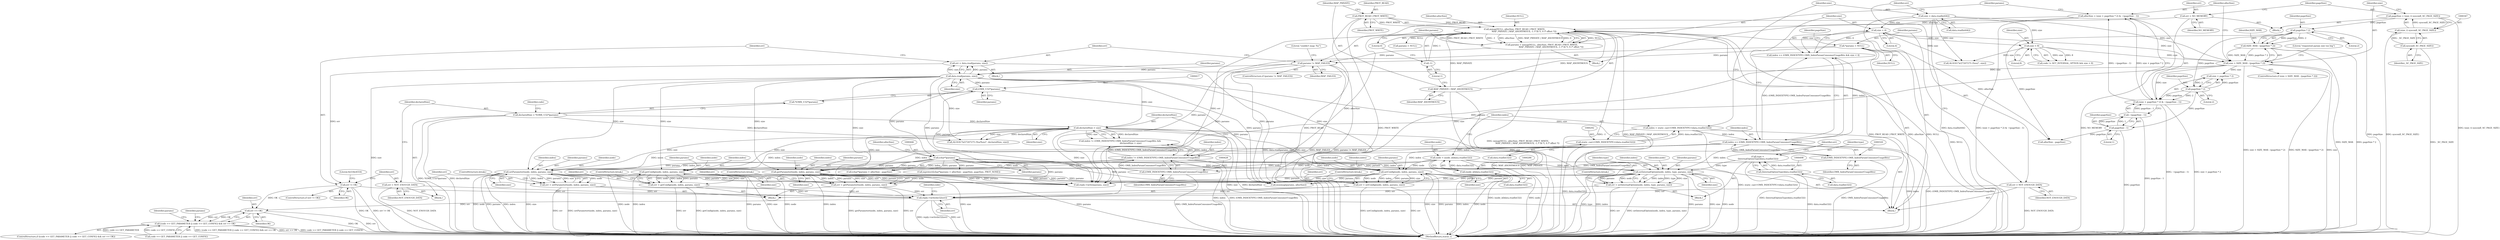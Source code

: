 digraph "0_Android_db829699d3293f254a7387894303451a91278986@API" {
"1000517" [label="(Call,reply->writeInt32(err))"];
"1000400" [label="(Call,err != OK)"];
"1000394" [label="(Call,err = data.read(params, size))"];
"1000396" [label="(Call,data.read(params, size))"];
"1000390" [label="(Call,params != MAP_FAILED)"];
"1000375" [label="(Call,params = mmap(NULL, allocSize, PROT_READ | PROT_WRITE,\n                            MAP_PRIVATE | MAP_ANONYMOUS, -1 /* fd */, 0 /* offset */))"];
"1000377" [label="(Call,mmap(NULL, allocSize, PROT_READ | PROT_WRITE,\n                            MAP_PRIVATE | MAP_ANONYMOUS, -1 /* fd */, 0 /* offset */))"];
"1000363" [label="(Call,allocSize = (size + pageSize * 2) & ~(pageSize - 1))"];
"1000365" [label="(Call,(size + pageSize * 2) & ~(pageSize - 1))"];
"1000351" [label="(Call,size > SIZE_MAX - (pageSize * 2))"];
"1000295" [label="(Call,size = data.readInt64())"];
"1000329" [label="(Call,size < 8)"];
"1000322" [label="(Call,size < 4)"];
"1000353" [label="(Call,SIZE_MAX - (pageSize * 2))"];
"1000355" [label="(Call,pageSize * 2)"];
"1000344" [label="(Call,pageSize = (size_t) sysconf(_SC_PAGE_SIZE))"];
"1000346" [label="(Call,(size_t) sysconf(_SC_PAGE_SIZE))"];
"1000348" [label="(Call,sysconf(_SC_PAGE_SIZE))"];
"1000368" [label="(Call,pageSize * 2)"];
"1000371" [label="(Call,~(pageSize - 1))"];
"1000372" [label="(Call,pageSize - 1)"];
"1000380" [label="(Call,PROT_READ | PROT_WRITE)"];
"1000383" [label="(Call,MAP_PRIVATE | MAP_ANONYMOUS)"];
"1000386" [label="(Call,-1)"];
"1000303" [label="(Call,*params = NULL)"];
"1000466" [label="(Call,err = setParameter(node, index, params, size))"];
"1000468" [label="(Call,setParameter(node, index, params, size))"];
"1000283" [label="(Call,node = (node_id)data.readInt32())"];
"1000285" [label="(Call,(node_id)data.readInt32())"];
"1000317" [label="(Call,index == (OMX_INDEXTYPE) OMX_IndexParamConsumerUsageBits)"];
"1000289" [label="(Call,index = static_cast<OMX_INDEXTYPE>(data.readInt32()))"];
"1000291" [label="(Call,static_cast<OMX_INDEXTYPE>(data.readInt32()))"];
"1000319" [label="(Call,(OMX_INDEXTYPE) OMX_IndexParamConsumerUsageBits)"];
"1000425" [label="(Call,index != (OMX_INDEXTYPE) OMX_IndexParamConsumerUsageBits)"];
"1000427" [label="(Call,(OMX_INDEXTYPE) OMX_IndexParamConsumerUsageBits)"];
"1000445" [label="(Call,(char*)params)"];
"1000416" [label="(Call,(OMX_U32*)params)"];
"1000430" [label="(Call,declaredSize > size)"];
"1000413" [label="(Call,declaredSize = *(OMX_U32*)params)"];
"1000475" [label="(Call,err = getConfig(node, index, params, size))"];
"1000477" [label="(Call,getConfig(node, index, params, size))"];
"1000457" [label="(Call,err = getParameter(node, index, params, size))"];
"1000459" [label="(Call,getParameter(node, index, params, size))"];
"1000484" [label="(Call,err = setConfig(node, index, params, size))"];
"1000486" [label="(Call,setConfig(node, index, params, size))"];
"1000341" [label="(Call,err = NO_MEMORY)"];
"1000500" [label="(Call,err = setInternalOption(node, index, type, params, size))"];
"1000502" [label="(Call,setInternalOption(node, index, type, params, size))"];
"1000495" [label="(Call,type =\n (InternalOptionType)data.readInt32())"];
"1000497" [label="(Call,(InternalOptionType)data.readInt32())"];
"1000299" [label="(Call,err = NOT_ENOUGH_DATA)"];
"1000409" [label="(Call,err = NOT_ENOUGH_DATA)"];
"1000528" [label="(Call,err == OK)"];
"1000520" [label="(Call,(code == GET_PARAMETER || code == GET_CONFIG) && err == OK)"];
"1000283" [label="(Call,node = (node_id)data.readInt32())"];
"1000400" [label="(Call,err != OK)"];
"1000388" [label="(Literal,0)"];
"1000385" [label="(Identifier,MAP_ANONYMOUS)"];
"1000491" [label="(ControlStructure,break;)"];
"1000443" [label="(Call,mprotect((char*)params + allocSize - pageSize, pageSize, PROT_NONE))"];
"1000523" [label="(Identifier,code)"];
"1000277" [label="(Block,)"];
"1000507" [label="(Identifier,size)"];
"1000463" [label="(Identifier,size)"];
"1000536" [label="(Identifier,params)"];
"1000416" [label="(Call,(OMX_U32*)params)"];
"1000458" [label="(Identifier,err)"];
"1000399" [label="(ControlStructure,if (err != OK))"];
"1000386" [label="(Call,-1)"];
"1000484" [label="(Call,err = setConfig(node, index, params, size))"];
"1000503" [label="(Identifier,node)"];
"1000357" [label="(Literal,2)"];
"1000369" [label="(Identifier,pageSize)"];
"1000364" [label="(Identifier,allocSize)"];
"1000472" [label="(Identifier,size)"];
"1000375" [label="(Call,params = mmap(NULL, allocSize, PROT_READ | PROT_WRITE,\n                            MAP_PRIVATE | MAP_ANONYMOUS, -1 /* fd */, 0 /* offset */))"];
"1000301" [label="(Identifier,NOT_ENOUGH_DATA)"];
"1000405" [label="(Literal,0x534e4554)"];
"1000432" [label="(Identifier,size)"];
"1000473" [label="(ControlStructure,break;)"];
"1000519" [label="(ControlStructure,if ((code == GET_PARAMETER || code == GET_CONFIG) && err == OK))"];
"1000371" [label="(Call,~(pageSize - 1))"];
"1000497" [label="(Call,(InternalOptionType)data.readInt32())"];
"1000362" [label="(Block,)"];
"1000297" [label="(Call,data.readInt64())"];
"1000325" [label="(Call,code != SET_INTERNAL_OPTION && size < 8)"];
"1000434" [label="(Call,ALOGE(\"b/27207275 (%u/%zu)\", declaredSize, size))"];
"1000308" [label="(Identifier,pageSize)"];
"1000355" [label="(Call,pageSize * 2)"];
"1000470" [label="(Identifier,index)"];
"1000426" [label="(Identifier,index)"];
"1000506" [label="(Identifier,params)"];
"1000486" [label="(Call,setConfig(node, index, params, size))"];
"1000322" [label="(Call,size < 4)"];
"1000316" [label="(Call,index == (OMX_INDEXTYPE) OMX_IndexParamConsumerUsageBits && size < 4)"];
"1000460" [label="(Identifier,node)"];
"1000520" [label="(Call,(code == GET_PARAMETER || code == GET_CONFIG) && err == OK)"];
"1000299" [label="(Call,err = NOT_ENOUGH_DATA)"];
"1000330" [label="(Identifier,size)"];
"1000496" [label="(Identifier,type)"];
"1000541" [label="(Call,params = NULL)"];
"1000366" [label="(Call,size + pageSize * 2)"];
"1000517" [label="(Call,reply->writeInt32(err))"];
"1000329" [label="(Call,size < 8)"];
"1000324" [label="(Literal,4)"];
"1000480" [label="(Identifier,params)"];
"1000424" [label="(Call,index != (OMX_INDEXTYPE) OMX_IndexParamConsumerUsageBits &&\n                                declaredSize > size)"];
"1000381" [label="(Identifier,PROT_READ)"];
"1000333" [label="(Call,ALOGE(\"b/27207275 (%zu)\", size))"];
"1000429" [label="(Identifier,OMX_IndexParamConsumerUsageBits)"];
"1000505" [label="(Identifier,type)"];
"1000418" [label="(Identifier,params)"];
"1000485" [label="(Identifier,err)"];
"1000392" [label="(Identifier,MAP_FAILED)"];
"1000415" [label="(Call,*(OMX_U32*)params)"];
"1000341" [label="(Call,err = NO_MEMORY)"];
"1000410" [label="(Identifier,err)"];
"1000500" [label="(Call,err = setInternalOption(node, index, type, params, size))"];
"1000345" [label="(Identifier,pageSize)"];
"1000376" [label="(Identifier,params)"];
"1000382" [label="(Identifier,PROT_WRITE)"];
"1000384" [label="(Identifier,MAP_PRIVATE)"];
"1000387" [label="(Literal,1)"];
"1000323" [label="(Identifier,size)"];
"1000352" [label="(Identifier,size)"];
"1000284" [label="(Identifier,node)"];
"1000530" [label="(Identifier,OK)"];
"1000350" [label="(ControlStructure,if (size > SIZE_MAX - (pageSize * 2)))"];
"1000303" [label="(Call,*params = NULL)"];
"1000300" [label="(Identifier,err)"];
"1000287" [label="(Call,data.readInt32())"];
"1000396" [label="(Call,data.read(params, size))"];
"1000448" [label="(Call,allocSize - pageSize)"];
"1000305" [label="(Identifier,NULL)"];
"1000427" [label="(Call,(OMX_INDEXTYPE) OMX_IndexParamConsumerUsageBits)"];
"1000393" [label="(Block,)"];
"1000444" [label="(Call,(char*)params + allocSize - pageSize)"];
"1000379" [label="(Identifier,allocSize)"];
"1000459" [label="(Call,getParameter(node, index, params, size))"];
"1000493" [label="(Block,)"];
"1000532" [label="(Call,reply->write(params, size))"];
"1000409" [label="(Call,err = NOT_ENOUGH_DATA)"];
"1000455" [label="(Block,)"];
"1000488" [label="(Identifier,index)"];
"1000461" [label="(Identifier,index)"];
"1000285" [label="(Call,(node_id)data.readInt32())"];
"1000291" [label="(Call,static_cast<OMX_INDEXTYPE>(data.readInt32()))"];
"1000476" [label="(Identifier,err)"];
"1000499" [label="(Call,data.readInt32())"];
"1000411" [label="(Identifier,NOT_ENOUGH_DATA)"];
"1000383" [label="(Call,MAP_PRIVATE | MAP_ANONYMOUS)"];
"1000343" [label="(Identifier,NO_MEMORY)"];
"1000342" [label="(Identifier,err)"];
"1000380" [label="(Call,PROT_READ | PROT_WRITE)"];
"1000447" [label="(Identifier,params)"];
"1000521" [label="(Call,code == GET_PARAMETER || code == GET_CONFIG)"];
"1000377" [label="(Call,mmap(NULL, allocSize, PROT_READ | PROT_WRITE,\n                            MAP_PRIVATE | MAP_ANONYMOUS, -1 /* fd */, 0 /* offset */))"];
"1000489" [label="(Identifier,params)"];
"1000344" [label="(Call,pageSize = (size_t) sysconf(_SC_PAGE_SIZE))"];
"1000475" [label="(Call,err = getConfig(node, index, params, size))"];
"1001353" [label="(MethodReturn,status_t)"];
"1000468" [label="(Call,setParameter(node, index, params, size))"];
"1000374" [label="(Literal,1)"];
"1000363" [label="(Call,allocSize = (size + pageSize * 2) & ~(pageSize - 1))"];
"1000318" [label="(Identifier,index)"];
"1000478" [label="(Identifier,node)"];
"1000431" [label="(Identifier,declaredSize)"];
"1000351" [label="(Call,size > SIZE_MAX - (pageSize * 2))"];
"1000290" [label="(Identifier,index)"];
"1000490" [label="(Identifier,size)"];
"1000518" [label="(Identifier,err)"];
"1000346" [label="(Call,(size_t) sysconf(_SC_PAGE_SIZE))"];
"1000502" [label="(Call,setInternalOption(node, index, type, params, size))"];
"1000349" [label="(Identifier,_SC_PAGE_SIZE)"];
"1000479" [label="(Identifier,index)"];
"1000538" [label="(Call,munmap(params, allocSize))"];
"1000293" [label="(Call,data.readInt32())"];
"1000445" [label="(Call,(char*)params)"];
"1000304" [label="(Identifier,params)"];
"1000365" [label="(Call,(size + pageSize * 2) & ~(pageSize - 1))"];
"1000401" [label="(Identifier,err)"];
"1000467" [label="(Identifier,err)"];
"1000495" [label="(Call,type =\n (InternalOptionType)data.readInt32())"];
"1000394" [label="(Call,err = data.read(params, size))"];
"1000471" [label="(Identifier,params)"];
"1000449" [label="(Identifier,allocSize)"];
"1000391" [label="(Identifier,params)"];
"1000414" [label="(Identifier,declaredSize)"];
"1000529" [label="(Identifier,err)"];
"1000464" [label="(ControlStructure,break;)"];
"1000378" [label="(Identifier,NULL)"];
"1000289" [label="(Call,index = static_cast<OMX_INDEXTYPE>(data.readInt32()))"];
"1000477" [label="(Call,getConfig(node, index, params, size))"];
"1000348" [label="(Call,sysconf(_SC_PAGE_SIZE))"];
"1000321" [label="(Identifier,OMX_IndexParamConsumerUsageBits)"];
"1000372" [label="(Call,pageSize - 1)"];
"1000469" [label="(Identifier,node)"];
"1000389" [label="(ControlStructure,if (params != MAP_FAILED))"];
"1000368" [label="(Call,pageSize * 2)"];
"1000390" [label="(Call,params != MAP_FAILED)"];
"1000295" [label="(Call,size = data.readInt64())"];
"1000296" [label="(Identifier,size)"];
"1000354" [label="(Identifier,SIZE_MAX)"];
"1000514" [label="(Literal,\"couldn't map: %s\")"];
"1000508" [label="(ControlStructure,break;)"];
"1000408" [label="(Block,)"];
"1000395" [label="(Identifier,err)"];
"1000457" [label="(Call,err = getParameter(node, index, params, size))"];
"1000397" [label="(Identifier,params)"];
"1000402" [label="(Identifier,OK)"];
"1000501" [label="(Identifier,err)"];
"1000487" [label="(Identifier,node)"];
"1000466" [label="(Call,err = setParameter(node, index, params, size))"];
"1000370" [label="(Literal,2)"];
"1000413" [label="(Call,declaredSize = *(OMX_U32*)params)"];
"1000528" [label="(Call,err == OK)"];
"1000356" [label="(Identifier,pageSize)"];
"1000425" [label="(Call,index != (OMX_INDEXTYPE) OMX_IndexParamConsumerUsageBits)"];
"1000373" [label="(Identifier,pageSize)"];
"1000331" [label="(Literal,8)"];
"1000319" [label="(Call,(OMX_INDEXTYPE) OMX_IndexParamConsumerUsageBits)"];
"1000482" [label="(ControlStructure,break;)"];
"1000430" [label="(Call,declaredSize > size)"];
"1000340" [label="(Block,)"];
"1000504" [label="(Identifier,index)"];
"1000398" [label="(Identifier,size)"];
"1000360" [label="(Literal,\"requested param size too big\")"];
"1000317" [label="(Call,index == (OMX_INDEXTYPE) OMX_IndexParamConsumerUsageBits)"];
"1000422" [label="(Identifier,code)"];
"1000353" [label="(Call,SIZE_MAX - (pageSize * 2))"];
"1000462" [label="(Identifier,params)"];
"1000481" [label="(Identifier,size)"];
"1000533" [label="(Identifier,params)"];
"1000517" -> "1000277"  [label="AST: "];
"1000517" -> "1000518"  [label="CFG: "];
"1000518" -> "1000517"  [label="AST: "];
"1000523" -> "1000517"  [label="CFG: "];
"1000517" -> "1001353"  [label="DDG: err"];
"1000517" -> "1001353"  [label="DDG: reply->writeInt32(err)"];
"1000400" -> "1000517"  [label="DDG: err"];
"1000466" -> "1000517"  [label="DDG: err"];
"1000475" -> "1000517"  [label="DDG: err"];
"1000457" -> "1000517"  [label="DDG: err"];
"1000484" -> "1000517"  [label="DDG: err"];
"1000341" -> "1000517"  [label="DDG: err"];
"1000500" -> "1000517"  [label="DDG: err"];
"1000299" -> "1000517"  [label="DDG: err"];
"1000409" -> "1000517"  [label="DDG: err"];
"1000517" -> "1000528"  [label="DDG: err"];
"1000400" -> "1000399"  [label="AST: "];
"1000400" -> "1000402"  [label="CFG: "];
"1000401" -> "1000400"  [label="AST: "];
"1000402" -> "1000400"  [label="AST: "];
"1000405" -> "1000400"  [label="CFG: "];
"1000410" -> "1000400"  [label="CFG: "];
"1000400" -> "1001353"  [label="DDG: OK"];
"1000400" -> "1001353"  [label="DDG: err != OK"];
"1000394" -> "1000400"  [label="DDG: err"];
"1000400" -> "1000528"  [label="DDG: OK"];
"1000394" -> "1000393"  [label="AST: "];
"1000394" -> "1000396"  [label="CFG: "];
"1000395" -> "1000394"  [label="AST: "];
"1000396" -> "1000394"  [label="AST: "];
"1000401" -> "1000394"  [label="CFG: "];
"1000394" -> "1001353"  [label="DDG: data.read(params, size)"];
"1000396" -> "1000394"  [label="DDG: params"];
"1000396" -> "1000394"  [label="DDG: size"];
"1000396" -> "1000398"  [label="CFG: "];
"1000397" -> "1000396"  [label="AST: "];
"1000398" -> "1000396"  [label="AST: "];
"1000396" -> "1001353"  [label="DDG: size"];
"1000390" -> "1000396"  [label="DDG: params"];
"1000351" -> "1000396"  [label="DDG: size"];
"1000396" -> "1000416"  [label="DDG: params"];
"1000396" -> "1000430"  [label="DDG: size"];
"1000396" -> "1000434"  [label="DDG: size"];
"1000396" -> "1000459"  [label="DDG: size"];
"1000396" -> "1000468"  [label="DDG: size"];
"1000396" -> "1000477"  [label="DDG: size"];
"1000396" -> "1000486"  [label="DDG: size"];
"1000396" -> "1000502"  [label="DDG: size"];
"1000396" -> "1000532"  [label="DDG: params"];
"1000396" -> "1000532"  [label="DDG: size"];
"1000396" -> "1000538"  [label="DDG: params"];
"1000390" -> "1000389"  [label="AST: "];
"1000390" -> "1000392"  [label="CFG: "];
"1000391" -> "1000390"  [label="AST: "];
"1000392" -> "1000390"  [label="AST: "];
"1000395" -> "1000390"  [label="CFG: "];
"1000514" -> "1000390"  [label="CFG: "];
"1000390" -> "1001353"  [label="DDG: MAP_FAILED"];
"1000390" -> "1001353"  [label="DDG: params != MAP_FAILED"];
"1000375" -> "1000390"  [label="DDG: params"];
"1000303" -> "1000390"  [label="DDG: params"];
"1000390" -> "1000532"  [label="DDG: params"];
"1000390" -> "1000538"  [label="DDG: params"];
"1000375" -> "1000362"  [label="AST: "];
"1000375" -> "1000377"  [label="CFG: "];
"1000376" -> "1000375"  [label="AST: "];
"1000377" -> "1000375"  [label="AST: "];
"1000391" -> "1000375"  [label="CFG: "];
"1000375" -> "1001353"  [label="DDG: mmap(NULL, allocSize, PROT_READ | PROT_WRITE,\n                            MAP_PRIVATE | MAP_ANONYMOUS, -1 /* fd */, 0 /* offset */)"];
"1000377" -> "1000375"  [label="DDG: NULL"];
"1000377" -> "1000375"  [label="DDG: PROT_READ | PROT_WRITE"];
"1000377" -> "1000375"  [label="DDG: -1"];
"1000377" -> "1000375"  [label="DDG: allocSize"];
"1000377" -> "1000375"  [label="DDG: MAP_PRIVATE | MAP_ANONYMOUS"];
"1000377" -> "1000375"  [label="DDG: 0"];
"1000377" -> "1000388"  [label="CFG: "];
"1000378" -> "1000377"  [label="AST: "];
"1000379" -> "1000377"  [label="AST: "];
"1000380" -> "1000377"  [label="AST: "];
"1000383" -> "1000377"  [label="AST: "];
"1000386" -> "1000377"  [label="AST: "];
"1000388" -> "1000377"  [label="AST: "];
"1000377" -> "1001353"  [label="DDG: MAP_PRIVATE | MAP_ANONYMOUS"];
"1000377" -> "1001353"  [label="DDG: PROT_READ | PROT_WRITE"];
"1000377" -> "1001353"  [label="DDG: allocSize"];
"1000377" -> "1001353"  [label="DDG: NULL"];
"1000377" -> "1001353"  [label="DDG: -1"];
"1000363" -> "1000377"  [label="DDG: allocSize"];
"1000380" -> "1000377"  [label="DDG: PROT_READ"];
"1000380" -> "1000377"  [label="DDG: PROT_WRITE"];
"1000383" -> "1000377"  [label="DDG: MAP_PRIVATE"];
"1000383" -> "1000377"  [label="DDG: MAP_ANONYMOUS"];
"1000386" -> "1000377"  [label="DDG: 1"];
"1000377" -> "1000448"  [label="DDG: allocSize"];
"1000377" -> "1000538"  [label="DDG: allocSize"];
"1000377" -> "1000541"  [label="DDG: NULL"];
"1000363" -> "1000362"  [label="AST: "];
"1000363" -> "1000365"  [label="CFG: "];
"1000364" -> "1000363"  [label="AST: "];
"1000365" -> "1000363"  [label="AST: "];
"1000376" -> "1000363"  [label="CFG: "];
"1000363" -> "1001353"  [label="DDG: (size + pageSize * 2) & ~(pageSize - 1)"];
"1000365" -> "1000363"  [label="DDG: size + pageSize * 2"];
"1000365" -> "1000363"  [label="DDG: ~(pageSize - 1)"];
"1000365" -> "1000371"  [label="CFG: "];
"1000366" -> "1000365"  [label="AST: "];
"1000371" -> "1000365"  [label="AST: "];
"1000365" -> "1001353"  [label="DDG: size + pageSize * 2"];
"1000365" -> "1001353"  [label="DDG: ~(pageSize - 1)"];
"1000351" -> "1000365"  [label="DDG: size"];
"1000368" -> "1000365"  [label="DDG: pageSize"];
"1000368" -> "1000365"  [label="DDG: 2"];
"1000371" -> "1000365"  [label="DDG: pageSize - 1"];
"1000351" -> "1000350"  [label="AST: "];
"1000351" -> "1000353"  [label="CFG: "];
"1000352" -> "1000351"  [label="AST: "];
"1000353" -> "1000351"  [label="AST: "];
"1000360" -> "1000351"  [label="CFG: "];
"1000364" -> "1000351"  [label="CFG: "];
"1000351" -> "1001353"  [label="DDG: size > SIZE_MAX - (pageSize * 2)"];
"1000351" -> "1001353"  [label="DDG: SIZE_MAX - (pageSize * 2)"];
"1000351" -> "1001353"  [label="DDG: size"];
"1000295" -> "1000351"  [label="DDG: size"];
"1000329" -> "1000351"  [label="DDG: size"];
"1000322" -> "1000351"  [label="DDG: size"];
"1000353" -> "1000351"  [label="DDG: SIZE_MAX"];
"1000353" -> "1000351"  [label="DDG: pageSize * 2"];
"1000351" -> "1000366"  [label="DDG: size"];
"1000351" -> "1000532"  [label="DDG: size"];
"1000295" -> "1000277"  [label="AST: "];
"1000295" -> "1000297"  [label="CFG: "];
"1000296" -> "1000295"  [label="AST: "];
"1000297" -> "1000295"  [label="AST: "];
"1000300" -> "1000295"  [label="CFG: "];
"1000295" -> "1001353"  [label="DDG: data.readInt64()"];
"1000295" -> "1000322"  [label="DDG: size"];
"1000295" -> "1000329"  [label="DDG: size"];
"1000295" -> "1000333"  [label="DDG: size"];
"1000329" -> "1000325"  [label="AST: "];
"1000329" -> "1000331"  [label="CFG: "];
"1000330" -> "1000329"  [label="AST: "];
"1000331" -> "1000329"  [label="AST: "];
"1000325" -> "1000329"  [label="CFG: "];
"1000329" -> "1000325"  [label="DDG: size"];
"1000329" -> "1000325"  [label="DDG: 8"];
"1000322" -> "1000329"  [label="DDG: size"];
"1000329" -> "1000333"  [label="DDG: size"];
"1000322" -> "1000316"  [label="AST: "];
"1000322" -> "1000324"  [label="CFG: "];
"1000323" -> "1000322"  [label="AST: "];
"1000324" -> "1000322"  [label="AST: "];
"1000316" -> "1000322"  [label="CFG: "];
"1000322" -> "1000316"  [label="DDG: size"];
"1000322" -> "1000316"  [label="DDG: 4"];
"1000322" -> "1000333"  [label="DDG: size"];
"1000353" -> "1000355"  [label="CFG: "];
"1000354" -> "1000353"  [label="AST: "];
"1000355" -> "1000353"  [label="AST: "];
"1000353" -> "1001353"  [label="DDG: SIZE_MAX"];
"1000353" -> "1001353"  [label="DDG: pageSize * 2"];
"1000355" -> "1000353"  [label="DDG: pageSize"];
"1000355" -> "1000353"  [label="DDG: 2"];
"1000355" -> "1000357"  [label="CFG: "];
"1000356" -> "1000355"  [label="AST: "];
"1000357" -> "1000355"  [label="AST: "];
"1000355" -> "1001353"  [label="DDG: pageSize"];
"1000344" -> "1000355"  [label="DDG: pageSize"];
"1000355" -> "1000368"  [label="DDG: pageSize"];
"1000355" -> "1000448"  [label="DDG: pageSize"];
"1000344" -> "1000340"  [label="AST: "];
"1000344" -> "1000346"  [label="CFG: "];
"1000345" -> "1000344"  [label="AST: "];
"1000346" -> "1000344"  [label="AST: "];
"1000352" -> "1000344"  [label="CFG: "];
"1000344" -> "1001353"  [label="DDG: (size_t) sysconf(_SC_PAGE_SIZE)"];
"1000346" -> "1000344"  [label="DDG: sysconf(_SC_PAGE_SIZE)"];
"1000346" -> "1000348"  [label="CFG: "];
"1000347" -> "1000346"  [label="AST: "];
"1000348" -> "1000346"  [label="AST: "];
"1000346" -> "1001353"  [label="DDG: sysconf(_SC_PAGE_SIZE)"];
"1000348" -> "1000346"  [label="DDG: _SC_PAGE_SIZE"];
"1000348" -> "1000349"  [label="CFG: "];
"1000349" -> "1000348"  [label="AST: "];
"1000348" -> "1001353"  [label="DDG: _SC_PAGE_SIZE"];
"1000368" -> "1000366"  [label="AST: "];
"1000368" -> "1000370"  [label="CFG: "];
"1000369" -> "1000368"  [label="AST: "];
"1000370" -> "1000368"  [label="AST: "];
"1000366" -> "1000368"  [label="CFG: "];
"1000368" -> "1000366"  [label="DDG: pageSize"];
"1000368" -> "1000366"  [label="DDG: 2"];
"1000368" -> "1000372"  [label="DDG: pageSize"];
"1000371" -> "1000372"  [label="CFG: "];
"1000372" -> "1000371"  [label="AST: "];
"1000371" -> "1001353"  [label="DDG: pageSize - 1"];
"1000372" -> "1000371"  [label="DDG: pageSize"];
"1000372" -> "1000371"  [label="DDG: 1"];
"1000372" -> "1000374"  [label="CFG: "];
"1000373" -> "1000372"  [label="AST: "];
"1000374" -> "1000372"  [label="AST: "];
"1000372" -> "1001353"  [label="DDG: pageSize"];
"1000372" -> "1000448"  [label="DDG: pageSize"];
"1000380" -> "1000382"  [label="CFG: "];
"1000381" -> "1000380"  [label="AST: "];
"1000382" -> "1000380"  [label="AST: "];
"1000384" -> "1000380"  [label="CFG: "];
"1000380" -> "1001353"  [label="DDG: PROT_WRITE"];
"1000380" -> "1001353"  [label="DDG: PROT_READ"];
"1000383" -> "1000385"  [label="CFG: "];
"1000384" -> "1000383"  [label="AST: "];
"1000385" -> "1000383"  [label="AST: "];
"1000387" -> "1000383"  [label="CFG: "];
"1000383" -> "1001353"  [label="DDG: MAP_PRIVATE"];
"1000383" -> "1001353"  [label="DDG: MAP_ANONYMOUS"];
"1000386" -> "1000387"  [label="CFG: "];
"1000387" -> "1000386"  [label="AST: "];
"1000388" -> "1000386"  [label="CFG: "];
"1000303" -> "1000277"  [label="AST: "];
"1000303" -> "1000305"  [label="CFG: "];
"1000304" -> "1000303"  [label="AST: "];
"1000305" -> "1000303"  [label="AST: "];
"1000308" -> "1000303"  [label="CFG: "];
"1000303" -> "1001353"  [label="DDG: NULL"];
"1000303" -> "1000532"  [label="DDG: params"];
"1000303" -> "1000538"  [label="DDG: params"];
"1000466" -> "1000455"  [label="AST: "];
"1000466" -> "1000468"  [label="CFG: "];
"1000467" -> "1000466"  [label="AST: "];
"1000468" -> "1000466"  [label="AST: "];
"1000473" -> "1000466"  [label="CFG: "];
"1000466" -> "1001353"  [label="DDG: setParameter(node, index, params, size)"];
"1000466" -> "1001353"  [label="DDG: err"];
"1000468" -> "1000466"  [label="DDG: node"];
"1000468" -> "1000466"  [label="DDG: index"];
"1000468" -> "1000466"  [label="DDG: params"];
"1000468" -> "1000466"  [label="DDG: size"];
"1000468" -> "1000472"  [label="CFG: "];
"1000469" -> "1000468"  [label="AST: "];
"1000470" -> "1000468"  [label="AST: "];
"1000471" -> "1000468"  [label="AST: "];
"1000472" -> "1000468"  [label="AST: "];
"1000468" -> "1001353"  [label="DDG: size"];
"1000468" -> "1001353"  [label="DDG: node"];
"1000468" -> "1001353"  [label="DDG: params"];
"1000468" -> "1001353"  [label="DDG: index"];
"1000283" -> "1000468"  [label="DDG: node"];
"1000317" -> "1000468"  [label="DDG: index"];
"1000425" -> "1000468"  [label="DDG: index"];
"1000445" -> "1000468"  [label="DDG: params"];
"1000430" -> "1000468"  [label="DDG: size"];
"1000468" -> "1000532"  [label="DDG: params"];
"1000468" -> "1000532"  [label="DDG: size"];
"1000468" -> "1000538"  [label="DDG: params"];
"1000283" -> "1000277"  [label="AST: "];
"1000283" -> "1000285"  [label="CFG: "];
"1000284" -> "1000283"  [label="AST: "];
"1000285" -> "1000283"  [label="AST: "];
"1000290" -> "1000283"  [label="CFG: "];
"1000283" -> "1001353"  [label="DDG: (node_id)data.readInt32()"];
"1000283" -> "1001353"  [label="DDG: node"];
"1000285" -> "1000283"  [label="DDG: data.readInt32()"];
"1000283" -> "1000459"  [label="DDG: node"];
"1000283" -> "1000477"  [label="DDG: node"];
"1000283" -> "1000486"  [label="DDG: node"];
"1000283" -> "1000502"  [label="DDG: node"];
"1000285" -> "1000287"  [label="CFG: "];
"1000286" -> "1000285"  [label="AST: "];
"1000287" -> "1000285"  [label="AST: "];
"1000317" -> "1000316"  [label="AST: "];
"1000317" -> "1000319"  [label="CFG: "];
"1000318" -> "1000317"  [label="AST: "];
"1000319" -> "1000317"  [label="AST: "];
"1000323" -> "1000317"  [label="CFG: "];
"1000316" -> "1000317"  [label="CFG: "];
"1000317" -> "1001353"  [label="DDG: index"];
"1000317" -> "1001353"  [label="DDG: (OMX_INDEXTYPE) OMX_IndexParamConsumerUsageBits"];
"1000317" -> "1000316"  [label="DDG: index"];
"1000317" -> "1000316"  [label="DDG: (OMX_INDEXTYPE) OMX_IndexParamConsumerUsageBits"];
"1000289" -> "1000317"  [label="DDG: index"];
"1000319" -> "1000317"  [label="DDG: OMX_IndexParamConsumerUsageBits"];
"1000317" -> "1000425"  [label="DDG: index"];
"1000317" -> "1000459"  [label="DDG: index"];
"1000317" -> "1000477"  [label="DDG: index"];
"1000317" -> "1000486"  [label="DDG: index"];
"1000317" -> "1000502"  [label="DDG: index"];
"1000289" -> "1000277"  [label="AST: "];
"1000289" -> "1000291"  [label="CFG: "];
"1000290" -> "1000289"  [label="AST: "];
"1000291" -> "1000289"  [label="AST: "];
"1000296" -> "1000289"  [label="CFG: "];
"1000289" -> "1001353"  [label="DDG: static_cast<OMX_INDEXTYPE>(data.readInt32())"];
"1000291" -> "1000289"  [label="DDG: data.readInt32()"];
"1000291" -> "1000293"  [label="CFG: "];
"1000292" -> "1000291"  [label="AST: "];
"1000293" -> "1000291"  [label="AST: "];
"1000291" -> "1001353"  [label="DDG: data.readInt32()"];
"1000319" -> "1000321"  [label="CFG: "];
"1000320" -> "1000319"  [label="AST: "];
"1000321" -> "1000319"  [label="AST: "];
"1000319" -> "1001353"  [label="DDG: OMX_IndexParamConsumerUsageBits"];
"1000319" -> "1000427"  [label="DDG: OMX_IndexParamConsumerUsageBits"];
"1000425" -> "1000424"  [label="AST: "];
"1000425" -> "1000427"  [label="CFG: "];
"1000426" -> "1000425"  [label="AST: "];
"1000427" -> "1000425"  [label="AST: "];
"1000431" -> "1000425"  [label="CFG: "];
"1000424" -> "1000425"  [label="CFG: "];
"1000425" -> "1001353"  [label="DDG: (OMX_INDEXTYPE) OMX_IndexParamConsumerUsageBits"];
"1000425" -> "1001353"  [label="DDG: index"];
"1000425" -> "1000424"  [label="DDG: index"];
"1000425" -> "1000424"  [label="DDG: (OMX_INDEXTYPE) OMX_IndexParamConsumerUsageBits"];
"1000427" -> "1000425"  [label="DDG: OMX_IndexParamConsumerUsageBits"];
"1000425" -> "1000459"  [label="DDG: index"];
"1000425" -> "1000477"  [label="DDG: index"];
"1000425" -> "1000486"  [label="DDG: index"];
"1000425" -> "1000502"  [label="DDG: index"];
"1000427" -> "1000429"  [label="CFG: "];
"1000428" -> "1000427"  [label="AST: "];
"1000429" -> "1000427"  [label="AST: "];
"1000427" -> "1001353"  [label="DDG: OMX_IndexParamConsumerUsageBits"];
"1000445" -> "1000444"  [label="AST: "];
"1000445" -> "1000447"  [label="CFG: "];
"1000446" -> "1000445"  [label="AST: "];
"1000447" -> "1000445"  [label="AST: "];
"1000449" -> "1000445"  [label="CFG: "];
"1000445" -> "1000443"  [label="DDG: params"];
"1000445" -> "1000444"  [label="DDG: params"];
"1000416" -> "1000445"  [label="DDG: params"];
"1000445" -> "1000459"  [label="DDG: params"];
"1000445" -> "1000477"  [label="DDG: params"];
"1000445" -> "1000486"  [label="DDG: params"];
"1000445" -> "1000502"  [label="DDG: params"];
"1000445" -> "1000532"  [label="DDG: params"];
"1000445" -> "1000538"  [label="DDG: params"];
"1000416" -> "1000415"  [label="AST: "];
"1000416" -> "1000418"  [label="CFG: "];
"1000417" -> "1000416"  [label="AST: "];
"1000418" -> "1000416"  [label="AST: "];
"1000415" -> "1000416"  [label="CFG: "];
"1000416" -> "1000532"  [label="DDG: params"];
"1000416" -> "1000538"  [label="DDG: params"];
"1000430" -> "1000424"  [label="AST: "];
"1000430" -> "1000432"  [label="CFG: "];
"1000431" -> "1000430"  [label="AST: "];
"1000432" -> "1000430"  [label="AST: "];
"1000424" -> "1000430"  [label="CFG: "];
"1000430" -> "1001353"  [label="DDG: size"];
"1000430" -> "1001353"  [label="DDG: declaredSize"];
"1000430" -> "1000424"  [label="DDG: declaredSize"];
"1000430" -> "1000424"  [label="DDG: size"];
"1000413" -> "1000430"  [label="DDG: declaredSize"];
"1000430" -> "1000434"  [label="DDG: declaredSize"];
"1000430" -> "1000434"  [label="DDG: size"];
"1000430" -> "1000459"  [label="DDG: size"];
"1000430" -> "1000477"  [label="DDG: size"];
"1000430" -> "1000486"  [label="DDG: size"];
"1000430" -> "1000502"  [label="DDG: size"];
"1000430" -> "1000532"  [label="DDG: size"];
"1000413" -> "1000408"  [label="AST: "];
"1000413" -> "1000415"  [label="CFG: "];
"1000414" -> "1000413"  [label="AST: "];
"1000415" -> "1000413"  [label="AST: "];
"1000422" -> "1000413"  [label="CFG: "];
"1000413" -> "1001353"  [label="DDG: declaredSize"];
"1000413" -> "1001353"  [label="DDG: *(OMX_U32*)params"];
"1000413" -> "1000434"  [label="DDG: declaredSize"];
"1000475" -> "1000455"  [label="AST: "];
"1000475" -> "1000477"  [label="CFG: "];
"1000476" -> "1000475"  [label="AST: "];
"1000477" -> "1000475"  [label="AST: "];
"1000482" -> "1000475"  [label="CFG: "];
"1000475" -> "1001353"  [label="DDG: err"];
"1000475" -> "1001353"  [label="DDG: getConfig(node, index, params, size)"];
"1000477" -> "1000475"  [label="DDG: node"];
"1000477" -> "1000475"  [label="DDG: index"];
"1000477" -> "1000475"  [label="DDG: params"];
"1000477" -> "1000475"  [label="DDG: size"];
"1000477" -> "1000481"  [label="CFG: "];
"1000478" -> "1000477"  [label="AST: "];
"1000479" -> "1000477"  [label="AST: "];
"1000480" -> "1000477"  [label="AST: "];
"1000481" -> "1000477"  [label="AST: "];
"1000477" -> "1001353"  [label="DDG: index"];
"1000477" -> "1001353"  [label="DDG: params"];
"1000477" -> "1001353"  [label="DDG: size"];
"1000477" -> "1001353"  [label="DDG: node"];
"1000477" -> "1000532"  [label="DDG: params"];
"1000477" -> "1000532"  [label="DDG: size"];
"1000477" -> "1000538"  [label="DDG: params"];
"1000457" -> "1000455"  [label="AST: "];
"1000457" -> "1000459"  [label="CFG: "];
"1000458" -> "1000457"  [label="AST: "];
"1000459" -> "1000457"  [label="AST: "];
"1000464" -> "1000457"  [label="CFG: "];
"1000457" -> "1001353"  [label="DDG: getParameter(node, index, params, size)"];
"1000457" -> "1001353"  [label="DDG: err"];
"1000459" -> "1000457"  [label="DDG: node"];
"1000459" -> "1000457"  [label="DDG: index"];
"1000459" -> "1000457"  [label="DDG: params"];
"1000459" -> "1000457"  [label="DDG: size"];
"1000459" -> "1000463"  [label="CFG: "];
"1000460" -> "1000459"  [label="AST: "];
"1000461" -> "1000459"  [label="AST: "];
"1000462" -> "1000459"  [label="AST: "];
"1000463" -> "1000459"  [label="AST: "];
"1000459" -> "1001353"  [label="DDG: node"];
"1000459" -> "1001353"  [label="DDG: index"];
"1000459" -> "1001353"  [label="DDG: size"];
"1000459" -> "1001353"  [label="DDG: params"];
"1000459" -> "1000532"  [label="DDG: params"];
"1000459" -> "1000532"  [label="DDG: size"];
"1000459" -> "1000538"  [label="DDG: params"];
"1000484" -> "1000455"  [label="AST: "];
"1000484" -> "1000486"  [label="CFG: "];
"1000485" -> "1000484"  [label="AST: "];
"1000486" -> "1000484"  [label="AST: "];
"1000491" -> "1000484"  [label="CFG: "];
"1000484" -> "1001353"  [label="DDG: setConfig(node, index, params, size)"];
"1000484" -> "1001353"  [label="DDG: err"];
"1000486" -> "1000484"  [label="DDG: node"];
"1000486" -> "1000484"  [label="DDG: index"];
"1000486" -> "1000484"  [label="DDG: params"];
"1000486" -> "1000484"  [label="DDG: size"];
"1000486" -> "1000490"  [label="CFG: "];
"1000487" -> "1000486"  [label="AST: "];
"1000488" -> "1000486"  [label="AST: "];
"1000489" -> "1000486"  [label="AST: "];
"1000490" -> "1000486"  [label="AST: "];
"1000486" -> "1001353"  [label="DDG: params"];
"1000486" -> "1001353"  [label="DDG: index"];
"1000486" -> "1001353"  [label="DDG: size"];
"1000486" -> "1001353"  [label="DDG: node"];
"1000486" -> "1000532"  [label="DDG: params"];
"1000486" -> "1000532"  [label="DDG: size"];
"1000486" -> "1000538"  [label="DDG: params"];
"1000341" -> "1000340"  [label="AST: "];
"1000341" -> "1000343"  [label="CFG: "];
"1000342" -> "1000341"  [label="AST: "];
"1000343" -> "1000341"  [label="AST: "];
"1000345" -> "1000341"  [label="CFG: "];
"1000341" -> "1001353"  [label="DDG: NO_MEMORY"];
"1000500" -> "1000493"  [label="AST: "];
"1000500" -> "1000502"  [label="CFG: "];
"1000501" -> "1000500"  [label="AST: "];
"1000502" -> "1000500"  [label="AST: "];
"1000508" -> "1000500"  [label="CFG: "];
"1000500" -> "1001353"  [label="DDG: setInternalOption(node, index, type, params, size)"];
"1000500" -> "1001353"  [label="DDG: err"];
"1000502" -> "1000500"  [label="DDG: index"];
"1000502" -> "1000500"  [label="DDG: type"];
"1000502" -> "1000500"  [label="DDG: size"];
"1000502" -> "1000500"  [label="DDG: params"];
"1000502" -> "1000500"  [label="DDG: node"];
"1000502" -> "1000507"  [label="CFG: "];
"1000503" -> "1000502"  [label="AST: "];
"1000504" -> "1000502"  [label="AST: "];
"1000505" -> "1000502"  [label="AST: "];
"1000506" -> "1000502"  [label="AST: "];
"1000507" -> "1000502"  [label="AST: "];
"1000502" -> "1001353"  [label="DDG: params"];
"1000502" -> "1001353"  [label="DDG: size"];
"1000502" -> "1001353"  [label="DDG: node"];
"1000502" -> "1001353"  [label="DDG: type"];
"1000502" -> "1001353"  [label="DDG: index"];
"1000495" -> "1000502"  [label="DDG: type"];
"1000502" -> "1000532"  [label="DDG: params"];
"1000502" -> "1000532"  [label="DDG: size"];
"1000502" -> "1000538"  [label="DDG: params"];
"1000495" -> "1000493"  [label="AST: "];
"1000495" -> "1000497"  [label="CFG: "];
"1000496" -> "1000495"  [label="AST: "];
"1000497" -> "1000495"  [label="AST: "];
"1000501" -> "1000495"  [label="CFG: "];
"1000495" -> "1001353"  [label="DDG: (InternalOptionType)data.readInt32()"];
"1000497" -> "1000495"  [label="DDG: data.readInt32()"];
"1000497" -> "1000499"  [label="CFG: "];
"1000498" -> "1000497"  [label="AST: "];
"1000499" -> "1000497"  [label="AST: "];
"1000497" -> "1001353"  [label="DDG: data.readInt32()"];
"1000299" -> "1000277"  [label="AST: "];
"1000299" -> "1000301"  [label="CFG: "];
"1000300" -> "1000299"  [label="AST: "];
"1000301" -> "1000299"  [label="AST: "];
"1000304" -> "1000299"  [label="CFG: "];
"1000299" -> "1001353"  [label="DDG: NOT_ENOUGH_DATA"];
"1000409" -> "1000408"  [label="AST: "];
"1000409" -> "1000411"  [label="CFG: "];
"1000410" -> "1000409"  [label="AST: "];
"1000411" -> "1000409"  [label="AST: "];
"1000414" -> "1000409"  [label="CFG: "];
"1000409" -> "1001353"  [label="DDG: NOT_ENOUGH_DATA"];
"1000528" -> "1000520"  [label="AST: "];
"1000528" -> "1000530"  [label="CFG: "];
"1000529" -> "1000528"  [label="AST: "];
"1000530" -> "1000528"  [label="AST: "];
"1000520" -> "1000528"  [label="CFG: "];
"1000528" -> "1001353"  [label="DDG: OK"];
"1000528" -> "1001353"  [label="DDG: err"];
"1000528" -> "1000520"  [label="DDG: err"];
"1000528" -> "1000520"  [label="DDG: OK"];
"1000520" -> "1000519"  [label="AST: "];
"1000520" -> "1000521"  [label="CFG: "];
"1000521" -> "1000520"  [label="AST: "];
"1000533" -> "1000520"  [label="CFG: "];
"1000536" -> "1000520"  [label="CFG: "];
"1000520" -> "1001353"  [label="DDG: (code == GET_PARAMETER || code == GET_CONFIG) && err == OK"];
"1000520" -> "1001353"  [label="DDG: err == OK"];
"1000520" -> "1001353"  [label="DDG: code == GET_PARAMETER || code == GET_CONFIG"];
"1000521" -> "1000520"  [label="DDG: code == GET_PARAMETER"];
"1000521" -> "1000520"  [label="DDG: code == GET_CONFIG"];
}
